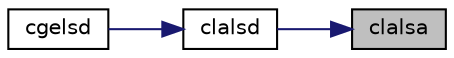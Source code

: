 digraph "clalsa"
{
 // LATEX_PDF_SIZE
  edge [fontname="Helvetica",fontsize="10",labelfontname="Helvetica",labelfontsize="10"];
  node [fontname="Helvetica",fontsize="10",shape=record];
  rankdir="RL";
  Node1 [label="clalsa",height=0.2,width=0.4,color="black", fillcolor="grey75", style="filled", fontcolor="black",tooltip="CLALSA computes the SVD of the coefficient matrix in compact form. Used by sgelsd."];
  Node1 -> Node2 [dir="back",color="midnightblue",fontsize="10",style="solid",fontname="Helvetica"];
  Node2 [label="clalsd",height=0.2,width=0.4,color="black", fillcolor="white", style="filled",URL="$clalsd_8f.html#a26c9ab8dc8642c18e3cbde5769b8138d",tooltip="CLALSD uses the singular value decomposition of A to solve the least squares problem."];
  Node2 -> Node3 [dir="back",color="midnightblue",fontsize="10",style="solid",fontname="Helvetica"];
  Node3 [label="cgelsd",height=0.2,width=0.4,color="black", fillcolor="white", style="filled",URL="$cgelsd_8f.html#abe955d518aa1f5fec04eb13fb9ee56c2",tooltip="CGELSD computes the minimum-norm solution to a linear least squares problem for GE matrices"];
}

